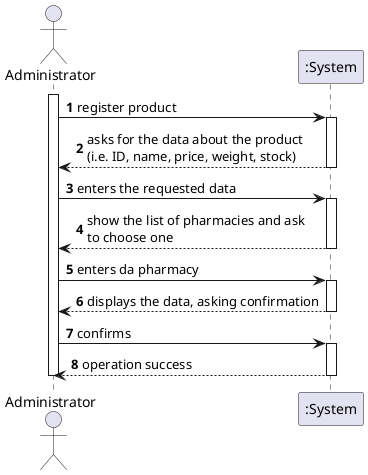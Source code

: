 @startuml
autonumber
actor "Administrator" as UNR

activate UNR
UNR -> ":System" : register product
activate ":System"
":System" --> UNR : asks for the data about the product \n(i.e. ID, name, price, weight, stock)
deactivate ":System"

UNR -> ":System" : enters the requested data
activate ":System"
":System" --> UNR : show the list of pharmacies and ask\nto choose one
deactivate ":System"

UNR -> ":System" : enters da pharmacy
activate ":System"
":System" --> UNR : displays the data, asking confirmation
deactivate ":System"

UNR -> ":System" : confirms
activate ":System"
":System" --> UNR : operation success
deactivate ":System"

deactivate UNR
@enduml
